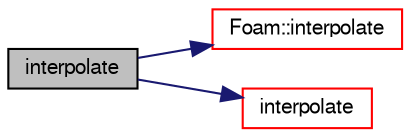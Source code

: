 digraph "interpolate"
{
  bgcolor="transparent";
  edge [fontname="FreeSans",fontsize="10",labelfontname="FreeSans",labelfontsize="10"];
  node [fontname="FreeSans",fontsize="10",shape=record];
  rankdir="LR";
  Node1023 [label="interpolate",height=0.2,width=0.4,color="black", fillcolor="grey75", style="filled", fontcolor="black"];
  Node1023 -> Node1024 [color="midnightblue",fontsize="10",style="solid",fontname="FreeSans"];
  Node1024 [label="Foam::interpolate",height=0.2,width=0.4,color="red",URL="$a21124.html#aba5fff183ec42758b0944abeabec41ea"];
  Node1023 -> Node1037 [color="midnightblue",fontsize="10",style="solid",fontname="FreeSans"];
  Node1037 [label="interpolate",height=0.2,width=0.4,color="red",URL="$a22790.html#ab2b56c3ad77bae1b74dcfcb148e29073",tooltip="Map volume field. "];
}
